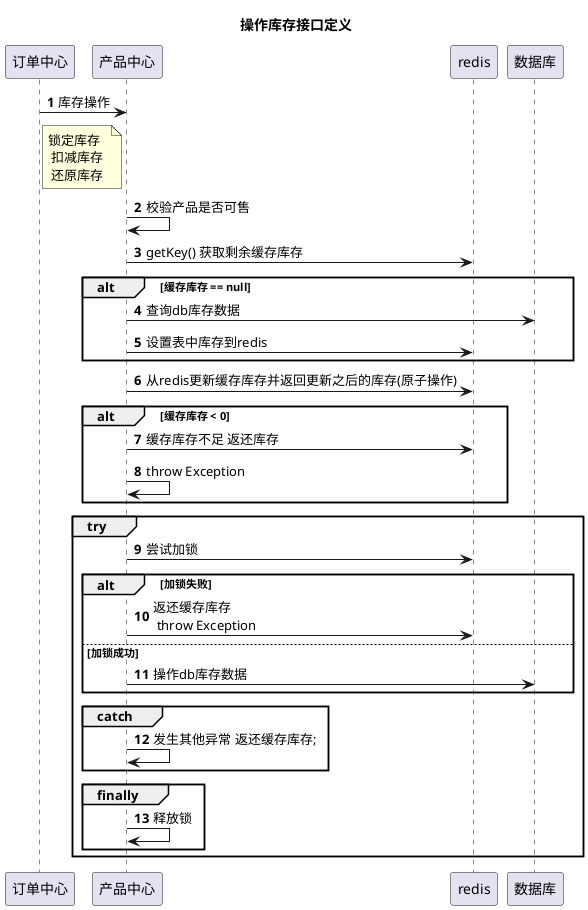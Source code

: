 @startuml
title 操作库存接口定义

autonumber
participant "订单中心" as vc
participant "产品中心" as cpm
participant "redis" as redis
participant "数据库" as db

vc -> cpm: 库存操作
note left of cpm:锁定库存 \n 扣减库存 \n 还原库存
cpm -> cpm: 校验产品是否可售
cpm -> redis: getKey() 获取剩余缓存库存
alt 缓存库存 == null
cpm -> db :查询db库存数据
cpm -> redis:  设置表中库存到redis
end
cpm -> redis: 从redis更新缓存库存并返回更新之后的库存(原子操作)
alt 缓存库存 < 0
cpm -> redis: 缓存库存不足 返还库存
cpm->cpm :throw Exception
end

group try
'cpm->cpm:// 尝试加锁\nboolean isLocked = lock.tryLock(500, 1000, TimeUnit.MILLISECONDS);\n//    加锁失败 返还名额 throw ex\n        if (!isLocked) {\n                         cacheManager.atomicGetAndAdd(key, -num);\n                         throw new VcRpcException(CommonResponseCode.LockFailure);\n                     }        \n                     // 更新课程剩余名额\n                     trainDo.setScale(scale);\n                     trainService.updateTrain(trainDo, clientInfo);
cpm->redis:尝试加锁
alt 加锁失败
cpm -> redis:返还缓存库存 \n throw Exception
else 加锁成功
cpm -> db :操作db库存数据
end
group catch
cpm -> cpm: 发生其他异常 返还缓存库存;

end

group finally
cpm -> cpm: 释放锁
end
end

@enduml
